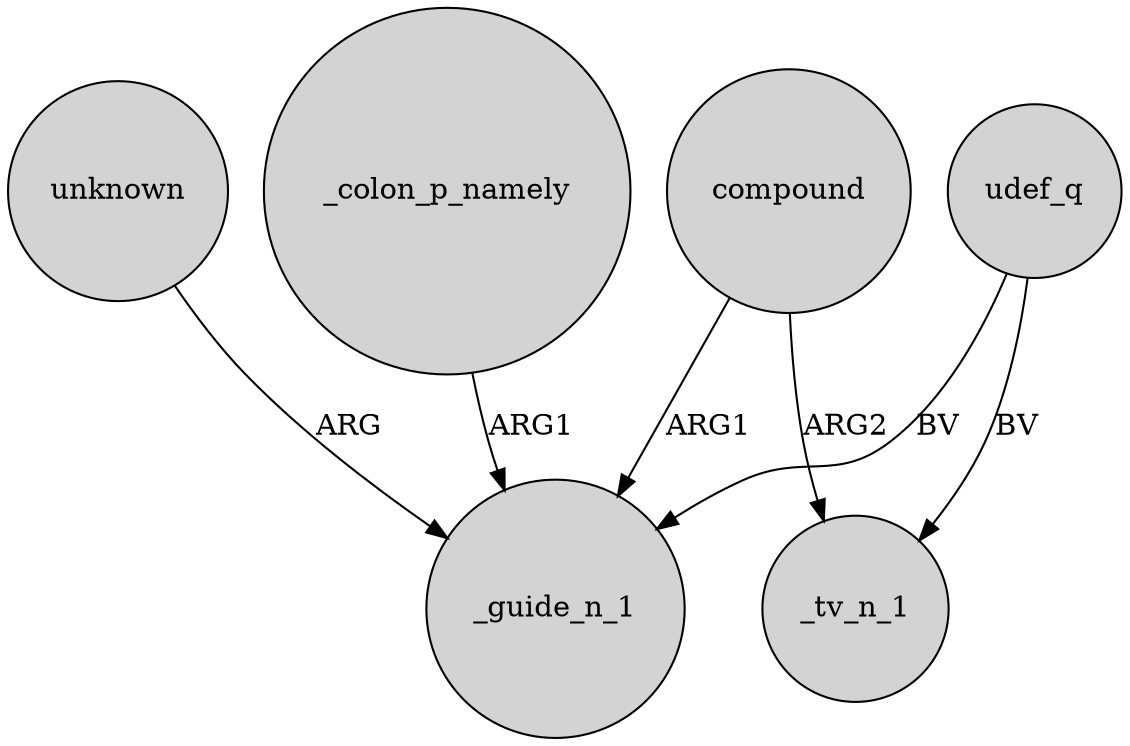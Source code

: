 digraph {
	node [shape=circle style=filled]
	compound -> _guide_n_1 [label=ARG1]
	unknown -> _guide_n_1 [label=ARG]
	_colon_p_namely -> _guide_n_1 [label=ARG1]
	udef_q -> _guide_n_1 [label=BV]
	compound -> _tv_n_1 [label=ARG2]
	udef_q -> _tv_n_1 [label=BV]
}
